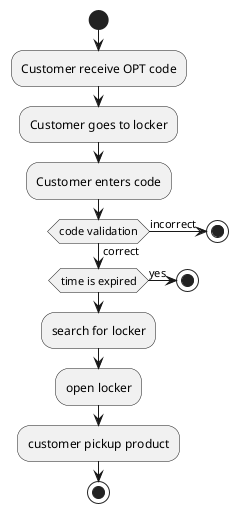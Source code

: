 @startuml
start
:Customer receive OPT code;
:Customer goes to locker;
:Customer enters code;
if (code validation) then (correct)
    if (time is expired) then (yes)
        stop
    endif
    :search for locker;
    :open locker;
    :customer pickup product;
else (incorrect)
    stop
endif
stop
@enduml

